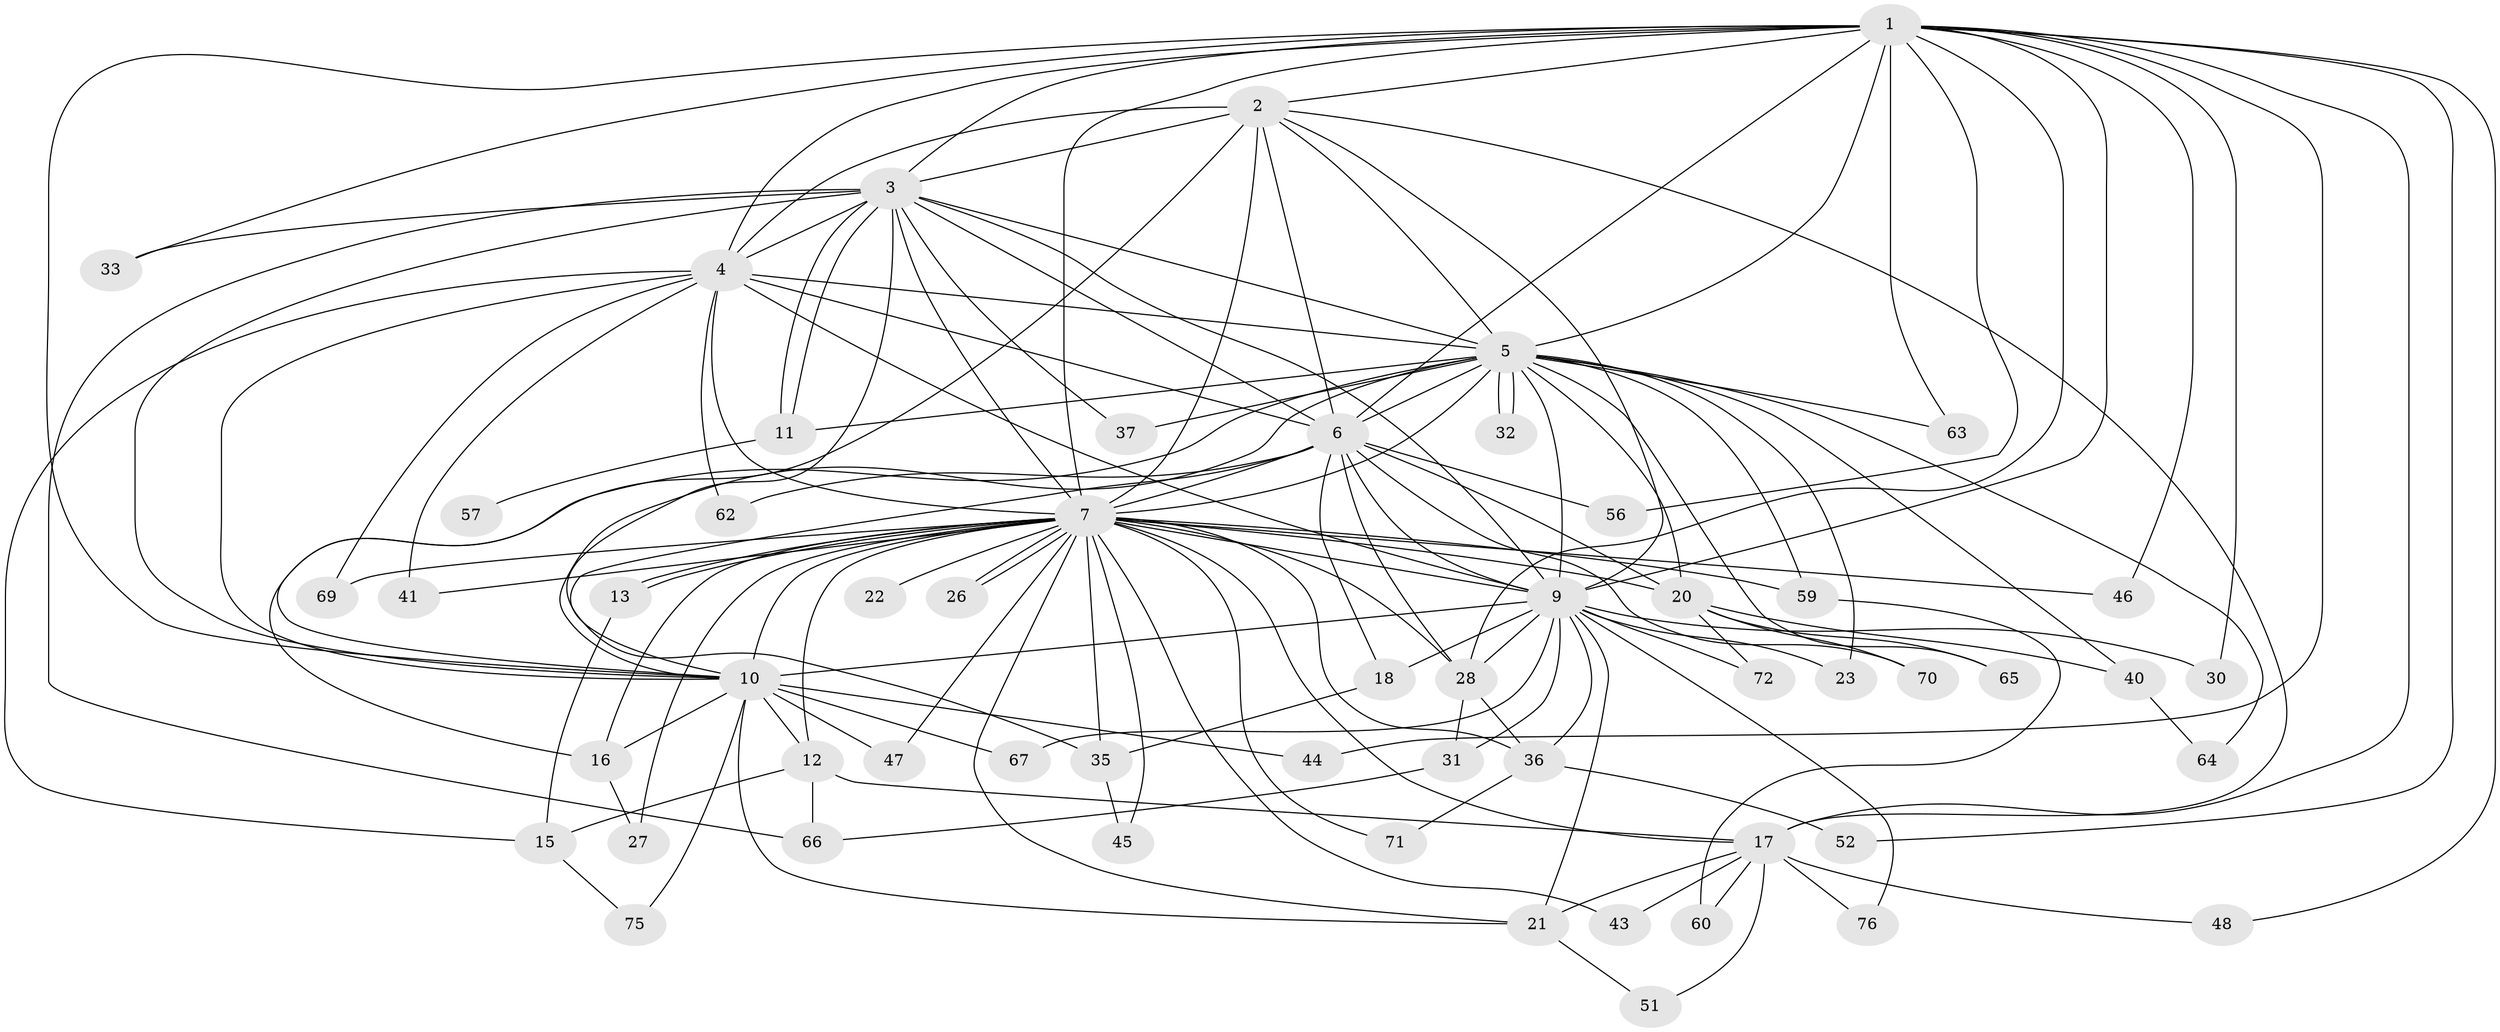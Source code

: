 // original degree distribution, {19: 0.02631578947368421, 12: 0.013157894736842105, 16: 0.039473684210526314, 14: 0.013157894736842105, 20: 0.013157894736842105, 22: 0.013157894736842105, 23: 0.013157894736842105, 4: 0.09210526315789473, 3: 0.11842105263157894, 2: 0.5789473684210527, 9: 0.013157894736842105, 5: 0.06578947368421052}
// Generated by graph-tools (version 1.1) at 2025/11/02/27/25 16:11:02]
// undirected, 56 vertices, 141 edges
graph export_dot {
graph [start="1"]
  node [color=gray90,style=filled];
  1 [super="+53"];
  2;
  3 [super="+34"];
  4 [super="+19"];
  5 [super="+49"];
  6 [super="+14"];
  7 [super="+8"];
  9 [super="+39"];
  10 [super="+73"];
  11 [super="+25"];
  12 [super="+50"];
  13;
  15 [super="+38"];
  16;
  17 [super="+54"];
  18 [super="+61"];
  20 [super="+24"];
  21 [super="+29"];
  22;
  23;
  26;
  27;
  28 [super="+42"];
  30;
  31;
  32;
  33;
  35 [super="+55"];
  36 [super="+58"];
  37;
  40;
  41;
  43;
  44;
  45;
  46;
  47;
  48;
  51;
  52;
  56;
  57;
  59 [super="+68"];
  60;
  62;
  63;
  64;
  65;
  66 [super="+74"];
  67;
  69;
  70;
  71;
  72;
  75;
  76;
  1 -- 2;
  1 -- 3;
  1 -- 4;
  1 -- 5;
  1 -- 6;
  1 -- 7 [weight=2];
  1 -- 9;
  1 -- 10;
  1 -- 17;
  1 -- 30;
  1 -- 33;
  1 -- 44;
  1 -- 46;
  1 -- 48;
  1 -- 52;
  1 -- 56;
  1 -- 63;
  1 -- 28;
  2 -- 3;
  2 -- 4 [weight=2];
  2 -- 5;
  2 -- 6 [weight=2];
  2 -- 7 [weight=2];
  2 -- 9;
  2 -- 10;
  2 -- 17;
  3 -- 4;
  3 -- 5;
  3 -- 6;
  3 -- 7 [weight=3];
  3 -- 9;
  3 -- 10;
  3 -- 11;
  3 -- 11;
  3 -- 33;
  3 -- 35;
  3 -- 37;
  3 -- 66;
  4 -- 5;
  4 -- 6;
  4 -- 7 [weight=2];
  4 -- 9;
  4 -- 10;
  4 -- 15;
  4 -- 41;
  4 -- 62;
  4 -- 69;
  5 -- 6;
  5 -- 7 [weight=3];
  5 -- 9;
  5 -- 10;
  5 -- 16;
  5 -- 20;
  5 -- 23;
  5 -- 32;
  5 -- 32;
  5 -- 37;
  5 -- 40;
  5 -- 63;
  5 -- 65;
  5 -- 64;
  5 -- 59;
  5 -- 11;
  6 -- 7 [weight=2];
  6 -- 9;
  6 -- 10;
  6 -- 18;
  6 -- 56;
  6 -- 62;
  6 -- 70;
  6 -- 20;
  6 -- 28;
  7 -- 9 [weight=2];
  7 -- 10 [weight=2];
  7 -- 13;
  7 -- 13;
  7 -- 20;
  7 -- 26;
  7 -- 26;
  7 -- 28;
  7 -- 36;
  7 -- 43;
  7 -- 59 [weight=2];
  7 -- 71;
  7 -- 69;
  7 -- 12;
  7 -- 16;
  7 -- 21;
  7 -- 22;
  7 -- 27;
  7 -- 35 [weight=2];
  7 -- 41;
  7 -- 45;
  7 -- 46;
  7 -- 47;
  7 -- 17;
  9 -- 10;
  9 -- 18;
  9 -- 23;
  9 -- 28;
  9 -- 30;
  9 -- 31;
  9 -- 36;
  9 -- 67;
  9 -- 72;
  9 -- 76;
  9 -- 21;
  10 -- 12;
  10 -- 44;
  10 -- 47;
  10 -- 67;
  10 -- 75;
  10 -- 21;
  10 -- 16;
  11 -- 57 [weight=2];
  12 -- 15;
  12 -- 17;
  12 -- 66;
  13 -- 15;
  15 -- 75;
  16 -- 27;
  17 -- 21;
  17 -- 43;
  17 -- 48;
  17 -- 51;
  17 -- 76;
  17 -- 60;
  18 -- 35;
  20 -- 40;
  20 -- 70;
  20 -- 72;
  20 -- 65;
  21 -- 51;
  28 -- 31;
  28 -- 36;
  31 -- 66;
  35 -- 45;
  36 -- 52;
  36 -- 71;
  40 -- 64;
  59 -- 60;
}

